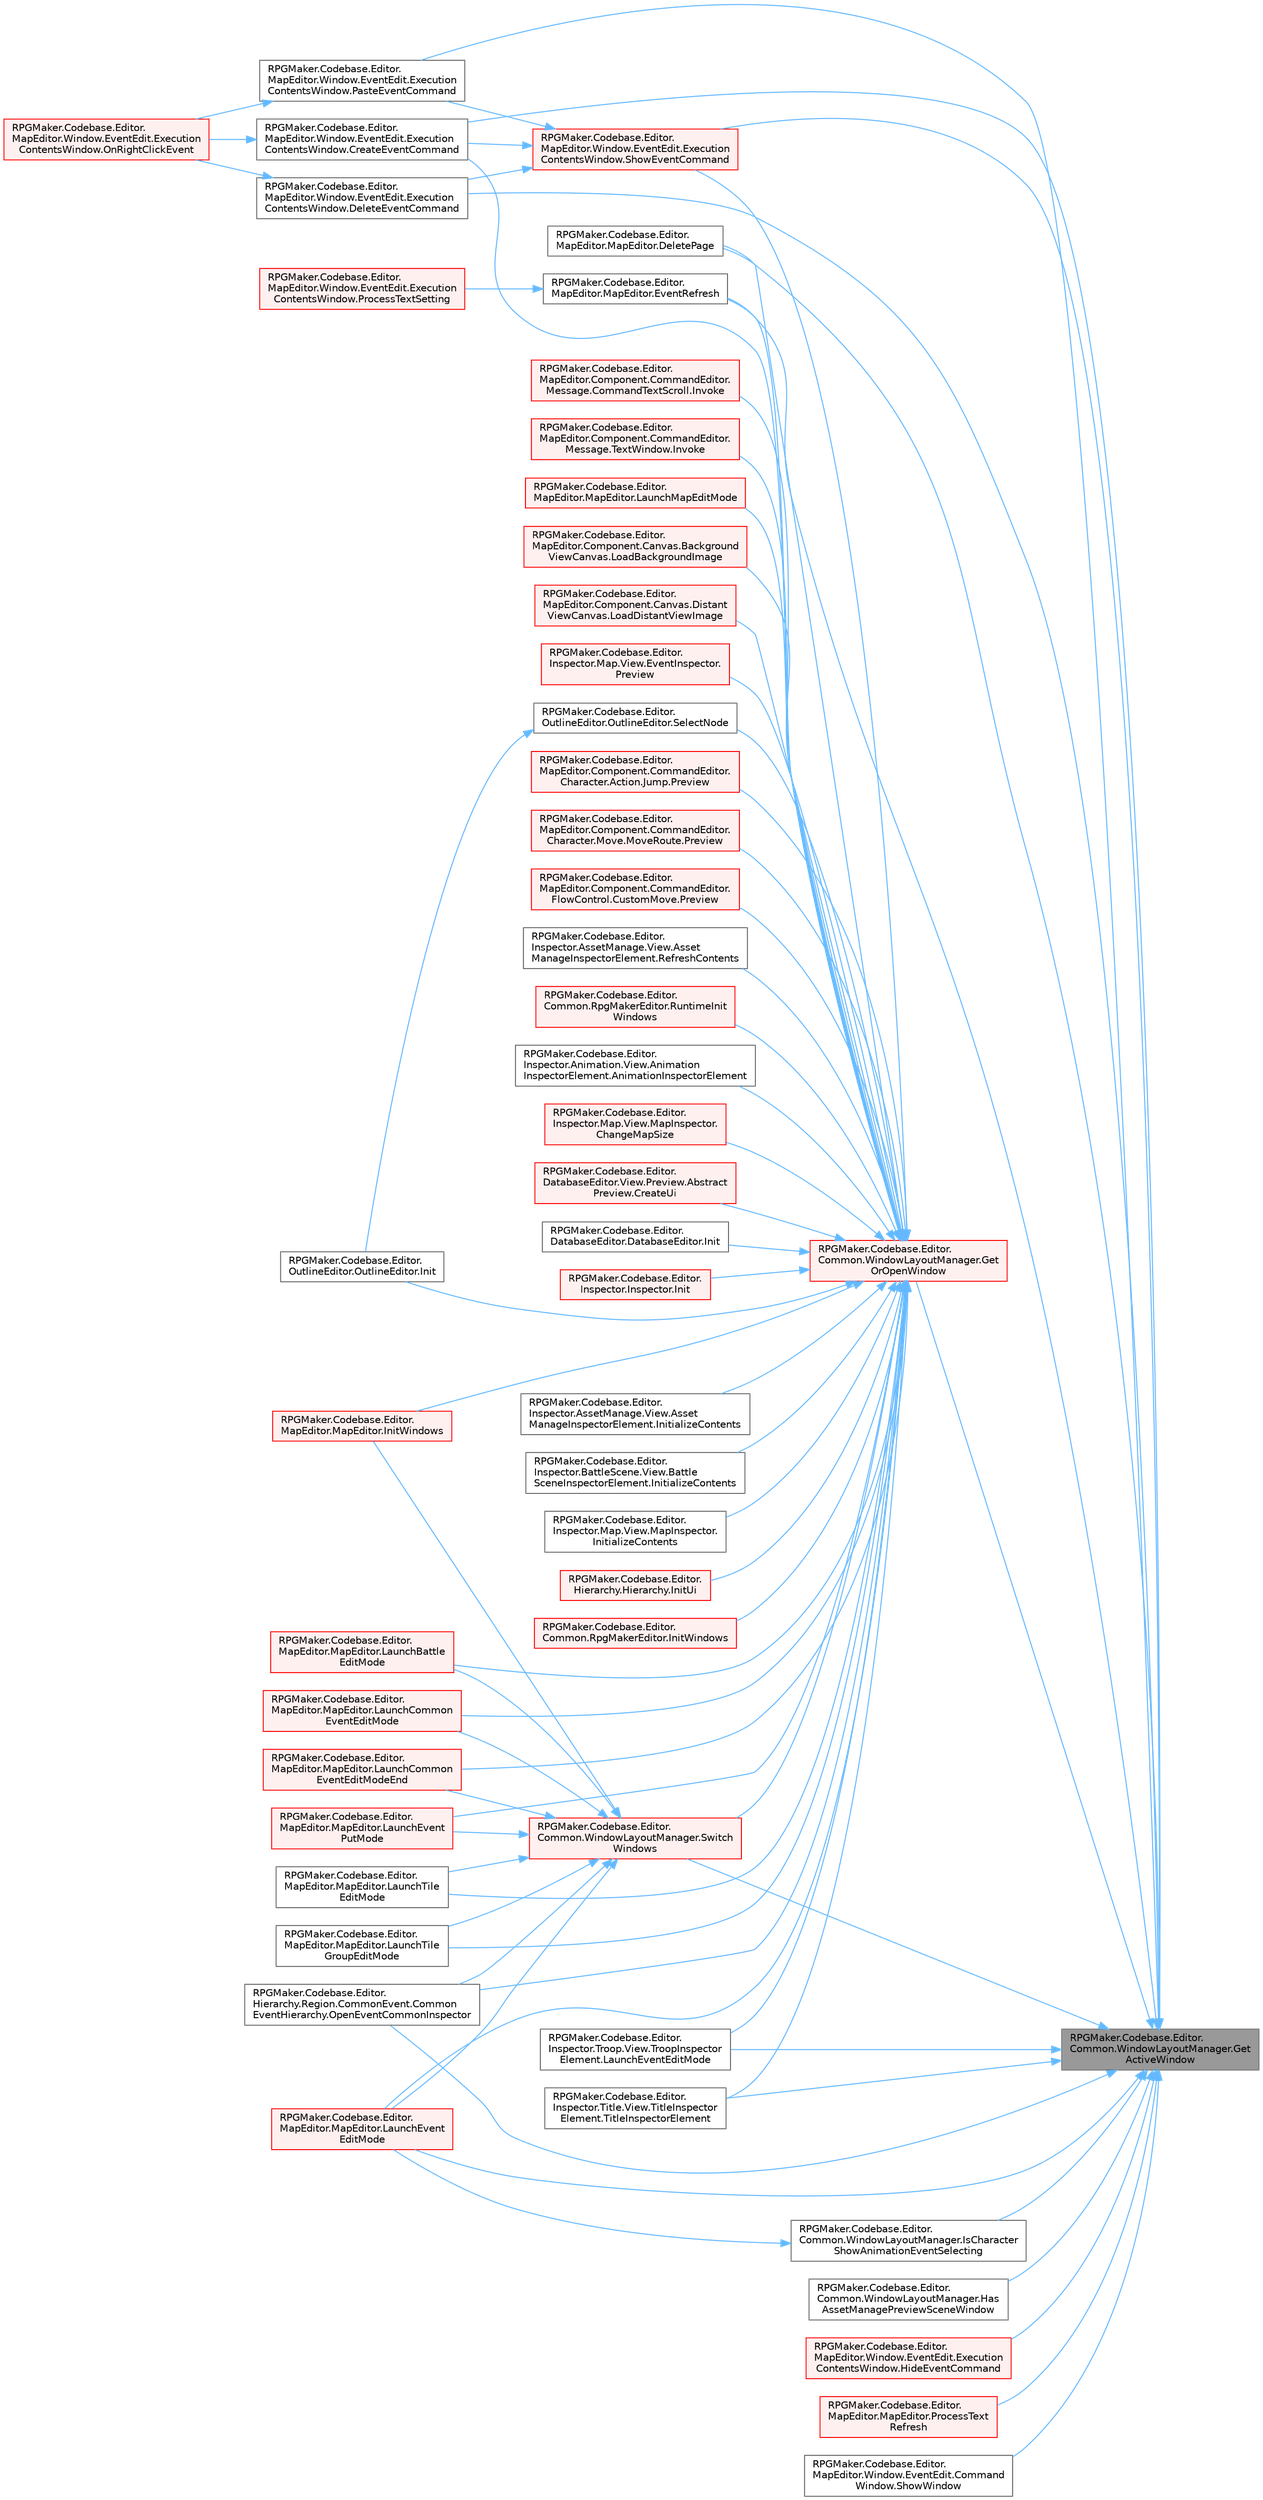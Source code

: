 digraph "RPGMaker.Codebase.Editor.Common.WindowLayoutManager.GetActiveWindow"
{
 // LATEX_PDF_SIZE
  bgcolor="transparent";
  edge [fontname=Helvetica,fontsize=10,labelfontname=Helvetica,labelfontsize=10];
  node [fontname=Helvetica,fontsize=10,shape=box,height=0.2,width=0.4];
  rankdir="RL";
  Node1 [id="Node000001",label="RPGMaker.Codebase.Editor.\lCommon.WindowLayoutManager.Get\lActiveWindow",height=0.2,width=0.4,color="gray40", fillcolor="grey60", style="filled", fontcolor="black",tooltip="😁 指定したIDのウィンドウを取得する"];
  Node1 -> Node2 [id="edge1_Node000001_Node000002",dir="back",color="steelblue1",style="solid",tooltip=" "];
  Node2 [id="Node000002",label="RPGMaker.Codebase.Editor.\lMapEditor.Window.EventEdit.Execution\lContentsWindow.CreateEventCommand",height=0.2,width=0.4,color="grey40", fillcolor="white", style="filled",URL="$d4/d5c/class_r_p_g_maker_1_1_codebase_1_1_editor_1_1_map_editor_1_1_window_1_1_event_edit_1_1_execution_contents_window.html#a84efbcca6692c36c78cf2cf5e63ba09c",tooltip="イベントの追加"];
  Node2 -> Node3 [id="edge2_Node000002_Node000003",dir="back",color="steelblue1",style="solid",tooltip=" "];
  Node3 [id="Node000003",label="RPGMaker.Codebase.Editor.\lMapEditor.Window.EventEdit.Execution\lContentsWindow.OnRightClickEvent",height=0.2,width=0.4,color="red", fillcolor="#FFF0F0", style="filled",URL="$d4/d5c/class_r_p_g_maker_1_1_codebase_1_1_editor_1_1_map_editor_1_1_window_1_1_event_edit_1_1_execution_contents_window.html#a31c7ab15f116e852ee5194da288527bd",tooltip=" "];
  Node1 -> Node9 [id="edge3_Node000001_Node000009",dir="back",color="steelblue1",style="solid",tooltip=" "];
  Node9 [id="Node000009",label="RPGMaker.Codebase.Editor.\lMapEditor.Window.EventEdit.Execution\lContentsWindow.DeleteEventCommand",height=0.2,width=0.4,color="grey40", fillcolor="white", style="filled",URL="$d4/d5c/class_r_p_g_maker_1_1_codebase_1_1_editor_1_1_map_editor_1_1_window_1_1_event_edit_1_1_execution_contents_window.html#abc35188b8d36f653f2b43027acaccc03",tooltip="イベントの削除"];
  Node9 -> Node3 [id="edge4_Node000009_Node000003",dir="back",color="steelblue1",style="solid",tooltip=" "];
  Node1 -> Node10 [id="edge5_Node000001_Node000010",dir="back",color="steelblue1",style="solid",tooltip=" "];
  Node10 [id="Node000010",label="RPGMaker.Codebase.Editor.\lMapEditor.MapEditor.DeletePage",height=0.2,width=0.4,color="grey40", fillcolor="white", style="filled",URL="$d1/d2d/class_r_p_g_maker_1_1_codebase_1_1_editor_1_1_map_editor_1_1_map_editor.html#a93916e8a6a8dd75c72553515619da4a8",tooltip="ページの削除"];
  Node1 -> Node11 [id="edge6_Node000001_Node000011",dir="back",color="steelblue1",style="solid",tooltip=" "];
  Node11 [id="Node000011",label="RPGMaker.Codebase.Editor.\lMapEditor.MapEditor.EventRefresh",height=0.2,width=0.4,color="grey40", fillcolor="white", style="filled",URL="$d1/d2d/class_r_p_g_maker_1_1_codebase_1_1_editor_1_1_map_editor_1_1_map_editor.html#afbaee6161fa32554f067a71c268db72a",tooltip="eventEntityの更新"];
  Node11 -> Node12 [id="edge7_Node000011_Node000012",dir="back",color="steelblue1",style="solid",tooltip=" "];
  Node12 [id="Node000012",label="RPGMaker.Codebase.Editor.\lMapEditor.Window.EventEdit.Execution\lContentsWindow.ProcessTextSetting",height=0.2,width=0.4,color="red", fillcolor="#FFF0F0", style="filled",URL="$d4/d5c/class_r_p_g_maker_1_1_codebase_1_1_editor_1_1_map_editor_1_1_window_1_1_event_edit_1_1_execution_contents_window.html#ada78c1325d8f5758dbd450eacfae38bc",tooltip="コマンド一覧表示"];
  Node1 -> Node137 [id="edge8_Node000001_Node000137",dir="back",color="steelblue1",style="solid",tooltip=" "];
  Node137 [id="Node000137",label="RPGMaker.Codebase.Editor.\lCommon.WindowLayoutManager.Get\lOrOpenWindow",height=0.2,width=0.4,color="red", fillcolor="#FFF0F0", style="filled",URL="$d1/dcb/class_r_p_g_maker_1_1_codebase_1_1_editor_1_1_common_1_1_window_layout_manager.html#a800df5ea8f1279e857a7930eadc791c4",tooltip="😁 layoutIDからウィンドウを取得（開いてなければ開く）"];
  Node137 -> Node138 [id="edge9_Node000137_Node000138",dir="back",color="steelblue1",style="solid",tooltip=" "];
  Node138 [id="Node000138",label="RPGMaker.Codebase.Editor.\lInspector.Animation.View.Animation\lInspectorElement.AnimationInspectorElement",height=0.2,width=0.4,color="grey40", fillcolor="white", style="filled",URL="$db/d84/class_r_p_g_maker_1_1_codebase_1_1_editor_1_1_inspector_1_1_animation_1_1_view_1_1_animation_inspector_element.html#aae106fd133981d5041a1404498adf087",tooltip="😁 生成"];
  Node137 -> Node139 [id="edge10_Node000137_Node000139",dir="back",color="steelblue1",style="solid",tooltip=" "];
  Node139 [id="Node000139",label="RPGMaker.Codebase.Editor.\lInspector.Map.View.MapInspector.\lChangeMapSize",height=0.2,width=0.4,color="red", fillcolor="#FFF0F0", style="filled",URL="$d0/d30/class_r_p_g_maker_1_1_codebase_1_1_editor_1_1_inspector_1_1_map_1_1_view_1_1_map_inspector.html#a83fa66f5f702f704947246cbdbceeb12",tooltip="😁 マップ・サイズ変更"];
  Node137 -> Node2 [id="edge11_Node000137_Node000002",dir="back",color="steelblue1",style="solid",tooltip=" "];
  Node137 -> Node142 [id="edge12_Node000137_Node000142",dir="back",color="steelblue1",style="solid",tooltip=" "];
  Node142 [id="Node000142",label="RPGMaker.Codebase.Editor.\lDatabaseEditor.View.Preview.Abstract\lPreview.CreateUi",height=0.2,width=0.4,color="red", fillcolor="#FFF0F0", style="filled",URL="$d3/dfd/class_r_p_g_maker_1_1_codebase_1_1_editor_1_1_database_editor_1_1_view_1_1_preview_1_1_abstract_preview.html#ab0fe01471e98e35d1b3c8dbf18ee0a7f",tooltip="😁 ユーザー・インターフェース作れ"];
  Node137 -> Node10 [id="edge13_Node000137_Node000010",dir="back",color="steelblue1",style="solid",tooltip=" "];
  Node137 -> Node11 [id="edge14_Node000137_Node000011",dir="back",color="steelblue1",style="solid",tooltip=" "];
  Node137 -> Node159 [id="edge15_Node000137_Node000159",dir="back",color="steelblue1",style="solid",tooltip=" "];
  Node159 [id="Node000159",label="RPGMaker.Codebase.Editor.\lDatabaseEditor.DatabaseEditor.Init",height=0.2,width=0.4,color="grey40", fillcolor="white", style="filled",URL="$da/d76/class_r_p_g_maker_1_1_codebase_1_1_editor_1_1_database_editor_1_1_database_editor.html#aa579bfadd1d1ae6f294e536d95887721",tooltip="😁 初期化"];
  Node137 -> Node160 [id="edge16_Node000137_Node000160",dir="back",color="steelblue1",style="solid",tooltip=" "];
  Node160 [id="Node000160",label="RPGMaker.Codebase.Editor.\lInspector.Inspector.Init",height=0.2,width=0.4,color="red", fillcolor="#FFF0F0", style="filled",URL="$d4/da1/class_r_p_g_maker_1_1_codebase_1_1_editor_1_1_inspector_1_1_inspector.html#a9fd159ca00e34217c8748d03a72a95cc",tooltip="😁 初期化"];
  Node137 -> Node288 [id="edge17_Node000137_Node000288",dir="back",color="steelblue1",style="solid",tooltip=" "];
  Node288 [id="Node000288",label="RPGMaker.Codebase.Editor.\lOutlineEditor.OutlineEditor.Init",height=0.2,width=0.4,color="grey40", fillcolor="white", style="filled",URL="$db/d92/class_r_p_g_maker_1_1_codebase_1_1_editor_1_1_outline_editor_1_1_outline_editor.html#a8d91943564882813b546335ccefbf445",tooltip=" "];
  Node137 -> Node151 [id="edge18_Node000137_Node000151",dir="back",color="steelblue1",style="solid",tooltip=" "];
  Node151 [id="Node000151",label="RPGMaker.Codebase.Editor.\lInspector.AssetManage.View.Asset\lManageInspectorElement.InitializeContents",height=0.2,width=0.4,color="grey40", fillcolor="white", style="filled",URL="$da/d9f/class_r_p_g_maker_1_1_codebase_1_1_editor_1_1_inspector_1_1_asset_manage_1_1_view_1_1_asset_manage_inspector_element.html#a1ff6968c39c137f0b08b3fe2db8e62e5",tooltip="😁 初期化処理"];
  Node137 -> Node147 [id="edge19_Node000137_Node000147",dir="back",color="steelblue1",style="solid",tooltip=" "];
  Node147 [id="Node000147",label="RPGMaker.Codebase.Editor.\lInspector.BattleScene.View.Battle\lSceneInspectorElement.InitializeContents",height=0.2,width=0.4,color="grey40", fillcolor="white", style="filled",URL="$d8/d9b/class_r_p_g_maker_1_1_codebase_1_1_editor_1_1_inspector_1_1_battle_scene_1_1_view_1_1_battle_scene_inspector_element.html#a229491a27c98aa08b8534c05d97626bf",tooltip="😁 中身初期化"];
  Node137 -> Node141 [id="edge20_Node000137_Node000141",dir="back",color="steelblue1",style="solid",tooltip=" "];
  Node141 [id="Node000141",label="RPGMaker.Codebase.Editor.\lInspector.Map.View.MapInspector.\lInitializeContents",height=0.2,width=0.4,color="grey40", fillcolor="white", style="filled",URL="$d0/d30/class_r_p_g_maker_1_1_codebase_1_1_editor_1_1_inspector_1_1_map_1_1_view_1_1_map_inspector.html#afb3dc80dcb8de1dbbf604c32ab9b3391",tooltip="😁 初期化処理"];
  Node137 -> Node289 [id="edge21_Node000137_Node000289",dir="back",color="steelblue1",style="solid",tooltip=" "];
  Node289 [id="Node000289",label="RPGMaker.Codebase.Editor.\lHierarchy.Hierarchy.InitUi",height=0.2,width=0.4,color="red", fillcolor="#FFF0F0", style="filled",URL="$de/ddc/class_r_p_g_maker_1_1_codebase_1_1_editor_1_1_hierarchy_1_1_hierarchy.html#a4d534d7b691678614b89d5143f9700fe",tooltip="😁 各HierarchyViewの初期化"];
  Node137 -> Node291 [id="edge22_Node000137_Node000291",dir="back",color="steelblue1",style="solid",tooltip=" "];
  Node291 [id="Node000291",label="RPGMaker.Codebase.Editor.\lCommon.RpgMakerEditor.InitWindows",height=0.2,width=0.4,color="red", fillcolor="#FFF0F0", style="filled",URL="$d9/d53/class_r_p_g_maker_1_1_codebase_1_1_editor_1_1_common_1_1_rpg_maker_editor.html#a685fc96fbc14b252acee744e52578c1b",tooltip="😁 ウィンドウ初期化"];
  Node137 -> Node304 [id="edge23_Node000137_Node000304",dir="back",color="steelblue1",style="solid",tooltip=" "];
  Node304 [id="Node000304",label="RPGMaker.Codebase.Editor.\lMapEditor.MapEditor.InitWindows",height=0.2,width=0.4,color="red", fillcolor="#FFF0F0", style="filled",URL="$d1/d2d/class_r_p_g_maker_1_1_codebase_1_1_editor_1_1_map_editor_1_1_map_editor.html#a6b0846cc7c537bff3bc35ed27b41ad0e",tooltip="ウィンドウ初期化"];
  Node137 -> Node94 [id="edge24_Node000137_Node000094",dir="back",color="steelblue1",style="solid",tooltip=" "];
  Node94 [id="Node000094",label="RPGMaker.Codebase.Editor.\lMapEditor.Component.CommandEditor.\lMessage.CommandTextScroll.Invoke",height=0.2,width=0.4,color="red", fillcolor="#FFF0F0", style="filled",URL="$d5/d5f/class_r_p_g_maker_1_1_codebase_1_1_editor_1_1_map_editor_1_1_component_1_1_command_editor_1_1_message_1_1_command_text_scroll.html#a65f8b41adf4c7f0a7655326f7cb4a69f",tooltip="😁 実行"];
  Node137 -> Node98 [id="edge25_Node000137_Node000098",dir="back",color="steelblue1",style="solid",tooltip=" "];
  Node98 [id="Node000098",label="RPGMaker.Codebase.Editor.\lMapEditor.Component.CommandEditor.\lMessage.TextWindow.Invoke",height=0.2,width=0.4,color="red", fillcolor="#FFF0F0", style="filled",URL="$d5/dc3/class_r_p_g_maker_1_1_codebase_1_1_editor_1_1_map_editor_1_1_component_1_1_command_editor_1_1_message_1_1_text_window.html#a58a703d6289bb63072af462cf74e323d",tooltip="😁 実行"];
  Node137 -> Node185 [id="edge26_Node000137_Node000185",dir="back",color="steelblue1",style="solid",tooltip=" "];
  Node185 [id="Node000185",label="RPGMaker.Codebase.Editor.\lMapEditor.MapEditor.LaunchBattle\lEditMode",height=0.2,width=0.4,color="red", fillcolor="#FFF0F0", style="filled",URL="$d1/d2d/class_r_p_g_maker_1_1_codebase_1_1_editor_1_1_map_editor_1_1_map_editor.html#a6c4be9c23c8a1ec2f034ddb63d64b0b9",tooltip="バトル編集モードに切り替え"];
  Node137 -> Node228 [id="edge27_Node000137_Node000228",dir="back",color="steelblue1",style="solid",tooltip=" "];
  Node228 [id="Node000228",label="RPGMaker.Codebase.Editor.\lMapEditor.MapEditor.LaunchCommon\lEventEditMode",height=0.2,width=0.4,color="red", fillcolor="#FFF0F0", style="filled",URL="$d1/d2d/class_r_p_g_maker_1_1_codebase_1_1_editor_1_1_map_editor_1_1_map_editor.html#a71376b1294e8e033b5137a4d4c10136e",tooltip="座標指定"];
  Node137 -> Node233 [id="edge28_Node000137_Node000233",dir="back",color="steelblue1",style="solid",tooltip=" "];
  Node233 [id="Node000233",label="RPGMaker.Codebase.Editor.\lMapEditor.MapEditor.LaunchCommon\lEventEditModeEnd",height=0.2,width=0.4,color="red", fillcolor="#FFF0F0", style="filled",URL="$d1/d2d/class_r_p_g_maker_1_1_codebase_1_1_editor_1_1_map_editor_1_1_map_editor.html#a5c2e2c5f2fde0eeeb7228718cfbe0eb8",tooltip=" "];
  Node137 -> Node306 [id="edge29_Node000137_Node000306",dir="back",color="steelblue1",style="solid",tooltip=" "];
  Node306 [id="Node000306",label="RPGMaker.Codebase.Editor.\lInspector.Troop.View.TroopInspector\lElement.LaunchEventEditMode",height=0.2,width=0.4,color="grey40", fillcolor="white", style="filled",URL="$d8/d90/class_r_p_g_maker_1_1_codebase_1_1_editor_1_1_inspector_1_1_troop_1_1_view_1_1_troop_inspector_element.html#a62665e96c451f0aab4f119d56c9a17c3",tooltip="😁 イベントエディタを開く"];
  Node137 -> Node235 [id="edge30_Node000137_Node000235",dir="back",color="steelblue1",style="solid",tooltip=" "];
  Node235 [id="Node000235",label="RPGMaker.Codebase.Editor.\lMapEditor.MapEditor.LaunchEvent\lEditMode",height=0.2,width=0.4,color="red", fillcolor="#FFF0F0", style="filled",URL="$d1/d2d/class_r_p_g_maker_1_1_codebase_1_1_editor_1_1_map_editor_1_1_map_editor.html#a9332dde4703a160f0ccb15baac16bbe6",tooltip="イベント編集モードに切り替え"];
  Node137 -> Node251 [id="edge31_Node000137_Node000251",dir="back",color="steelblue1",style="solid",tooltip=" "];
  Node251 [id="Node000251",label="RPGMaker.Codebase.Editor.\lMapEditor.MapEditor.LaunchEvent\lPutMode",height=0.2,width=0.4,color="red", fillcolor="#FFF0F0", style="filled",URL="$d1/d2d/class_r_p_g_maker_1_1_codebase_1_1_editor_1_1_map_editor_1_1_map_editor.html#a2c5f7de25efddd1120bb5f8e519bc324",tooltip="イベント設置モードに切り替え"];
  Node137 -> Node197 [id="edge32_Node000137_Node000197",dir="back",color="steelblue1",style="solid",tooltip=" "];
  Node197 [id="Node000197",label="RPGMaker.Codebase.Editor.\lMapEditor.MapEditor.LaunchMapEditMode",height=0.2,width=0.4,color="red", fillcolor="#FFF0F0", style="filled",URL="$d1/d2d/class_r_p_g_maker_1_1_codebase_1_1_editor_1_1_map_editor_1_1_map_editor.html#ae7c44f818315ec824d5d48ff89323c7c",tooltip="マップ編集モードに切り替え"];
  Node137 -> Node263 [id="edge33_Node000137_Node000263",dir="back",color="steelblue1",style="solid",tooltip=" "];
  Node263 [id="Node000263",label="RPGMaker.Codebase.Editor.\lMapEditor.MapEditor.LaunchTile\lEditMode",height=0.2,width=0.4,color="grey40", fillcolor="white", style="filled",URL="$d1/d2d/class_r_p_g_maker_1_1_codebase_1_1_editor_1_1_map_editor_1_1_map_editor.html#aa5d71e6b7bfaeebf2292155af7110a9b",tooltip="タイル編集モードに切り替え"];
  Node137 -> Node258 [id="edge34_Node000137_Node000258",dir="back",color="steelblue1",style="solid",tooltip=" "];
  Node258 [id="Node000258",label="RPGMaker.Codebase.Editor.\lMapEditor.MapEditor.LaunchTile\lGroupEditMode",height=0.2,width=0.4,color="grey40", fillcolor="white", style="filled",URL="$d1/d2d/class_r_p_g_maker_1_1_codebase_1_1_editor_1_1_map_editor_1_1_map_editor.html#a9c4ebe5b49203325b025d4f654116459",tooltip="タイルグループ編集モードに切り替え"];
  Node137 -> Node209 [id="edge35_Node000137_Node000209",dir="back",color="steelblue1",style="solid",tooltip=" "];
  Node209 [id="Node000209",label="RPGMaker.Codebase.Editor.\lMapEditor.Component.Canvas.Background\lViewCanvas.LoadBackgroundImage",height=0.2,width=0.4,color="red", fillcolor="#FFF0F0", style="filled",URL="$df/d65/class_r_p_g_maker_1_1_codebase_1_1_editor_1_1_map_editor_1_1_component_1_1_canvas_1_1_background_view_canvas.html#ae4c2051dc68f1c058815ad42cd15a526",tooltip="背景の読み込み"];
  Node137 -> Node219 [id="edge36_Node000137_Node000219",dir="back",color="steelblue1",style="solid",tooltip=" "];
  Node219 [id="Node000219",label="RPGMaker.Codebase.Editor.\lMapEditor.Component.Canvas.Distant\lViewCanvas.LoadDistantViewImage",height=0.2,width=0.4,color="red", fillcolor="#FFF0F0", style="filled",URL="$d8/df0/class_r_p_g_maker_1_1_codebase_1_1_editor_1_1_map_editor_1_1_component_1_1_canvas_1_1_distant_view_canvas.html#a9df7992487b014df42581ae51ab1fcbd",tooltip="遠景の読み込み"];
  Node137 -> Node307 [id="edge37_Node000137_Node000307",dir="back",color="steelblue1",style="solid",tooltip=" "];
  Node307 [id="Node000307",label="RPGMaker.Codebase.Editor.\lHierarchy.Region.CommonEvent.Common\lEventHierarchy.OpenEventCommonInspector",height=0.2,width=0.4,color="grey40", fillcolor="white", style="filled",URL="$d8/de4/class_r_p_g_maker_1_1_codebase_1_1_editor_1_1_hierarchy_1_1_region_1_1_common_event_1_1_common_event_hierarchy.html#af42ea57e192e2fb9d70813eae746bdcc",tooltip="😁 コモンイベントのInspector表示"];
  Node137 -> Node308 [id="edge38_Node000137_Node000308",dir="back",color="steelblue1",style="solid",tooltip=" "];
  Node308 [id="Node000308",label="RPGMaker.Codebase.Editor.\lInspector.Map.View.EventInspector.\lPreview",height=0.2,width=0.4,color="red", fillcolor="#FFF0F0", style="filled",URL="$d1/d3b/class_r_p_g_maker_1_1_codebase_1_1_editor_1_1_inspector_1_1_map_1_1_view_1_1_event_inspector.html#a4c19c6f531a01c5b14b20670e4d438fd",tooltip="😁 プレビュー"];
  Node137 -> Node152 [id="edge39_Node000137_Node000152",dir="back",color="steelblue1",style="solid",tooltip=" "];
  Node152 [id="Node000152",label="RPGMaker.Codebase.Editor.\lMapEditor.Component.CommandEditor.\lCharacter.Action.Jump.Preview",height=0.2,width=0.4,color="red", fillcolor="#FFF0F0", style="filled",URL="$d5/de1/class_r_p_g_maker_1_1_codebase_1_1_editor_1_1_map_editor_1_1_component_1_1_command_editor_1_1_character_1_1_action_1_1_jump.html#ab4bff436ce7c95b83d4f2d4e0c267f7e",tooltip="😁 プレビュー"];
  Node137 -> Node153 [id="edge40_Node000137_Node000153",dir="back",color="steelblue1",style="solid",tooltip=" "];
  Node153 [id="Node000153",label="RPGMaker.Codebase.Editor.\lMapEditor.Component.CommandEditor.\lCharacter.Move.MoveRoute.Preview",height=0.2,width=0.4,color="red", fillcolor="#FFF0F0", style="filled",URL="$d5/dcc/class_r_p_g_maker_1_1_codebase_1_1_editor_1_1_map_editor_1_1_component_1_1_command_editor_1_1_character_1_1_move_1_1_move_route.html#a4a0fbd9c1d01f2e62f9c7804ee4ca205",tooltip="😁 プレビュー"];
  Node137 -> Node154 [id="edge41_Node000137_Node000154",dir="back",color="steelblue1",style="solid",tooltip=" "];
  Node154 [id="Node000154",label="RPGMaker.Codebase.Editor.\lMapEditor.Component.CommandEditor.\lFlowControl.CustomMove.Preview",height=0.2,width=0.4,color="red", fillcolor="#FFF0F0", style="filled",URL="$d3/dbe/class_r_p_g_maker_1_1_codebase_1_1_editor_1_1_map_editor_1_1_component_1_1_command_editor_1_1_flow_control_1_1_custom_move.html#afe506d41de45715cef7dbece1ec8fe8d",tooltip="😁 プレビュー"];
  Node137 -> Node309 [id="edge42_Node000137_Node000309",dir="back",color="steelblue1",style="solid",tooltip=" "];
  Node309 [id="Node000309",label="RPGMaker.Codebase.Editor.\lInspector.AssetManage.View.Asset\lManageInspectorElement.RefreshContents",height=0.2,width=0.4,color="grey40", fillcolor="white", style="filled",URL="$da/d9f/class_r_p_g_maker_1_1_codebase_1_1_editor_1_1_inspector_1_1_asset_manage_1_1_view_1_1_asset_manage_inspector_element.html#aa5774fba7483318fa9d2b62b41592303",tooltip="😁 中身再更新"];
  Node137 -> Node310 [id="edge43_Node000137_Node000310",dir="back",color="steelblue1",style="solid",tooltip=" "];
  Node310 [id="Node000310",label="RPGMaker.Codebase.Editor.\lCommon.RpgMakerEditor.RuntimeInit\lWindows",height=0.2,width=0.4,color="red", fillcolor="#FFF0F0", style="filled",URL="$d9/d53/class_r_p_g_maker_1_1_codebase_1_1_editor_1_1_common_1_1_rpg_maker_editor.html#a80911d66b594e26c7b9ad0f227c60210",tooltip="😁 実行時初期化ウィンドウ"];
  Node137 -> Node311 [id="edge44_Node000137_Node000311",dir="back",color="steelblue1",style="solid",tooltip=" "];
  Node311 [id="Node000311",label="RPGMaker.Codebase.Editor.\lOutlineEditor.OutlineEditor.SelectNode",height=0.2,width=0.4,color="grey40", fillcolor="white", style="filled",URL="$db/d92/class_r_p_g_maker_1_1_codebase_1_1_editor_1_1_outline_editor_1_1_outline_editor.html#a363e2b6832e083e55b091e0e40ba0e4e",tooltip=" "];
  Node311 -> Node288 [id="edge45_Node000311_Node000288",dir="back",color="steelblue1",style="solid",tooltip=" "];
  Node137 -> Node314 [id="edge46_Node000137_Node000314",dir="back",color="steelblue1",style="solid",tooltip=" "];
  Node314 [id="Node000314",label="RPGMaker.Codebase.Editor.\lMapEditor.Window.EventEdit.Execution\lContentsWindow.ShowEventCommand",height=0.2,width=0.4,color="red", fillcolor="#FFF0F0", style="filled",URL="$d4/d5c/class_r_p_g_maker_1_1_codebase_1_1_editor_1_1_map_editor_1_1_window_1_1_event_edit_1_1_execution_contents_window.html#a50acbdd7c095da180397591117bb22e0",tooltip="選択したイベントコマンドをコマンド設定枠に表示する"];
  Node314 -> Node2 [id="edge47_Node000314_Node000002",dir="back",color="steelblue1",style="solid",tooltip=" "];
  Node314 -> Node9 [id="edge48_Node000314_Node000009",dir="back",color="steelblue1",style="solid",tooltip=" "];
  Node314 -> Node315 [id="edge49_Node000314_Node000315",dir="back",color="steelblue1",style="solid",tooltip=" "];
  Node315 [id="Node000315",label="RPGMaker.Codebase.Editor.\lMapEditor.Window.EventEdit.Execution\lContentsWindow.PasteEventCommand",height=0.2,width=0.4,color="grey40", fillcolor="white", style="filled",URL="$d4/d5c/class_r_p_g_maker_1_1_codebase_1_1_editor_1_1_map_editor_1_1_window_1_1_event_edit_1_1_execution_contents_window.html#ace32e85477327c2eba6625eb01231db3",tooltip="イベントの貼り付け"];
  Node315 -> Node3 [id="edge50_Node000315_Node000003",dir="back",color="steelblue1",style="solid",tooltip=" "];
  Node137 -> Node316 [id="edge51_Node000137_Node000316",dir="back",color="steelblue1",style="solid",tooltip=" "];
  Node316 [id="Node000316",label="RPGMaker.Codebase.Editor.\lCommon.WindowLayoutManager.Switch\lWindows",height=0.2,width=0.4,color="red", fillcolor="#FFF0F0", style="filled",URL="$d1/dcb/class_r_p_g_maker_1_1_codebase_1_1_editor_1_1_common_1_1_window_layout_manager.html#af6e45a40b716308d921128ef9711decc",tooltip="😁 ウィンドウを入れ替える"];
  Node316 -> Node304 [id="edge52_Node000316_Node000304",dir="back",color="steelblue1",style="solid",tooltip=" "];
  Node316 -> Node185 [id="edge53_Node000316_Node000185",dir="back",color="steelblue1",style="solid",tooltip=" "];
  Node316 -> Node228 [id="edge54_Node000316_Node000228",dir="back",color="steelblue1",style="solid",tooltip=" "];
  Node316 -> Node233 [id="edge55_Node000316_Node000233",dir="back",color="steelblue1",style="solid",tooltip=" "];
  Node316 -> Node235 [id="edge56_Node000316_Node000235",dir="back",color="steelblue1",style="solid",tooltip=" "];
  Node316 -> Node251 [id="edge57_Node000316_Node000251",dir="back",color="steelblue1",style="solid",tooltip=" "];
  Node316 -> Node263 [id="edge58_Node000316_Node000263",dir="back",color="steelblue1",style="solid",tooltip=" "];
  Node316 -> Node258 [id="edge59_Node000316_Node000258",dir="back",color="steelblue1",style="solid",tooltip=" "];
  Node316 -> Node307 [id="edge60_Node000316_Node000307",dir="back",color="steelblue1",style="solid",tooltip=" "];
  Node137 -> Node318 [id="edge61_Node000137_Node000318",dir="back",color="steelblue1",style="solid",tooltip=" "];
  Node318 [id="Node000318",label="RPGMaker.Codebase.Editor.\lInspector.Title.View.TitleInspector\lElement.TitleInspectorElement",height=0.2,width=0.4,color="grey40", fillcolor="white", style="filled",URL="$de/d02/class_r_p_g_maker_1_1_codebase_1_1_editor_1_1_inspector_1_1_title_1_1_view_1_1_title_inspector_element.html#adfc94d2cb0d684dd64c55476ee1ae7a5",tooltip="😁 生成"];
  Node1 -> Node323 [id="edge62_Node000001_Node000323",dir="back",color="steelblue1",style="solid",tooltip=" "];
  Node323 [id="Node000323",label="RPGMaker.Codebase.Editor.\lCommon.WindowLayoutManager.Has\lAssetManagePreviewSceneWindow",height=0.2,width=0.4,color="grey40", fillcolor="white", style="filled",URL="$d1/dcb/class_r_p_g_maker_1_1_codebase_1_1_editor_1_1_common_1_1_window_layout_manager.html#a2cf8615aa4eb34dff8107134cf1147e2",tooltip="😁 AssetManagePreviewのSceneWindowがある？"];
  Node1 -> Node324 [id="edge63_Node000001_Node000324",dir="back",color="steelblue1",style="solid",tooltip=" "];
  Node324 [id="Node000324",label="RPGMaker.Codebase.Editor.\lMapEditor.Window.EventEdit.Execution\lContentsWindow.HideEventCommand",height=0.2,width=0.4,color="red", fillcolor="#FFF0F0", style="filled",URL="$d4/d5c/class_r_p_g_maker_1_1_codebase_1_1_editor_1_1_map_editor_1_1_window_1_1_event_edit_1_1_execution_contents_window.html#a74b485fac7786ba0158607d877cd28a0",tooltip="コマンド設定枠を消去する"];
  Node1 -> Node325 [id="edge64_Node000001_Node000325",dir="back",color="steelblue1",style="solid",tooltip=" "];
  Node325 [id="Node000325",label="RPGMaker.Codebase.Editor.\lCommon.WindowLayoutManager.IsCharacter\lShowAnimationEventSelecting",height=0.2,width=0.4,color="grey40", fillcolor="white", style="filled",URL="$d1/dcb/class_r_p_g_maker_1_1_codebase_1_1_editor_1_1_common_1_1_window_layout_manager.html#a8c1b4bf76427e087cc2ec0e3f1d61b04",tooltip="😁 イベント実行内容枠で、アニメーションの表示イベントが選択されている？"];
  Node325 -> Node235 [id="edge65_Node000325_Node000235",dir="back",color="steelblue1",style="solid",tooltip=" "];
  Node1 -> Node306 [id="edge66_Node000001_Node000306",dir="back",color="steelblue1",style="solid",tooltip=" "];
  Node1 -> Node235 [id="edge67_Node000001_Node000235",dir="back",color="steelblue1",style="solid",tooltip=" "];
  Node1 -> Node307 [id="edge68_Node000001_Node000307",dir="back",color="steelblue1",style="solid",tooltip=" "];
  Node1 -> Node315 [id="edge69_Node000001_Node000315",dir="back",color="steelblue1",style="solid",tooltip=" "];
  Node1 -> Node326 [id="edge70_Node000001_Node000326",dir="back",color="steelblue1",style="solid",tooltip=" "];
  Node326 [id="Node000326",label="RPGMaker.Codebase.Editor.\lMapEditor.MapEditor.ProcessText\lRefresh",height=0.2,width=0.4,color="red", fillcolor="#FFF0F0", style="filled",URL="$d1/d2d/class_r_p_g_maker_1_1_codebase_1_1_editor_1_1_map_editor_1_1_map_editor.html#aef3f965383474fe0e22526b4095ed31d",tooltip="ProcessTextの更新"];
  Node1 -> Node314 [id="edge71_Node000001_Node000314",dir="back",color="steelblue1",style="solid",tooltip=" "];
  Node1 -> Node328 [id="edge72_Node000001_Node000328",dir="back",color="steelblue1",style="solid",tooltip=" "];
  Node328 [id="Node000328",label="RPGMaker.Codebase.Editor.\lMapEditor.Window.EventEdit.Command\lWindow.ShowWindow",height=0.2,width=0.4,color="grey40", fillcolor="white", style="filled",URL="$d2/d33/class_r_p_g_maker_1_1_codebase_1_1_editor_1_1_map_editor_1_1_window_1_1_event_edit_1_1_command_window.html#a5914f8bd7b5a2e3fe700240eab8ca777",tooltip=" "];
  Node1 -> Node316 [id="edge73_Node000001_Node000316",dir="back",color="steelblue1",style="solid",tooltip=" "];
  Node1 -> Node318 [id="edge74_Node000001_Node000318",dir="back",color="steelblue1",style="solid",tooltip=" "];
}
